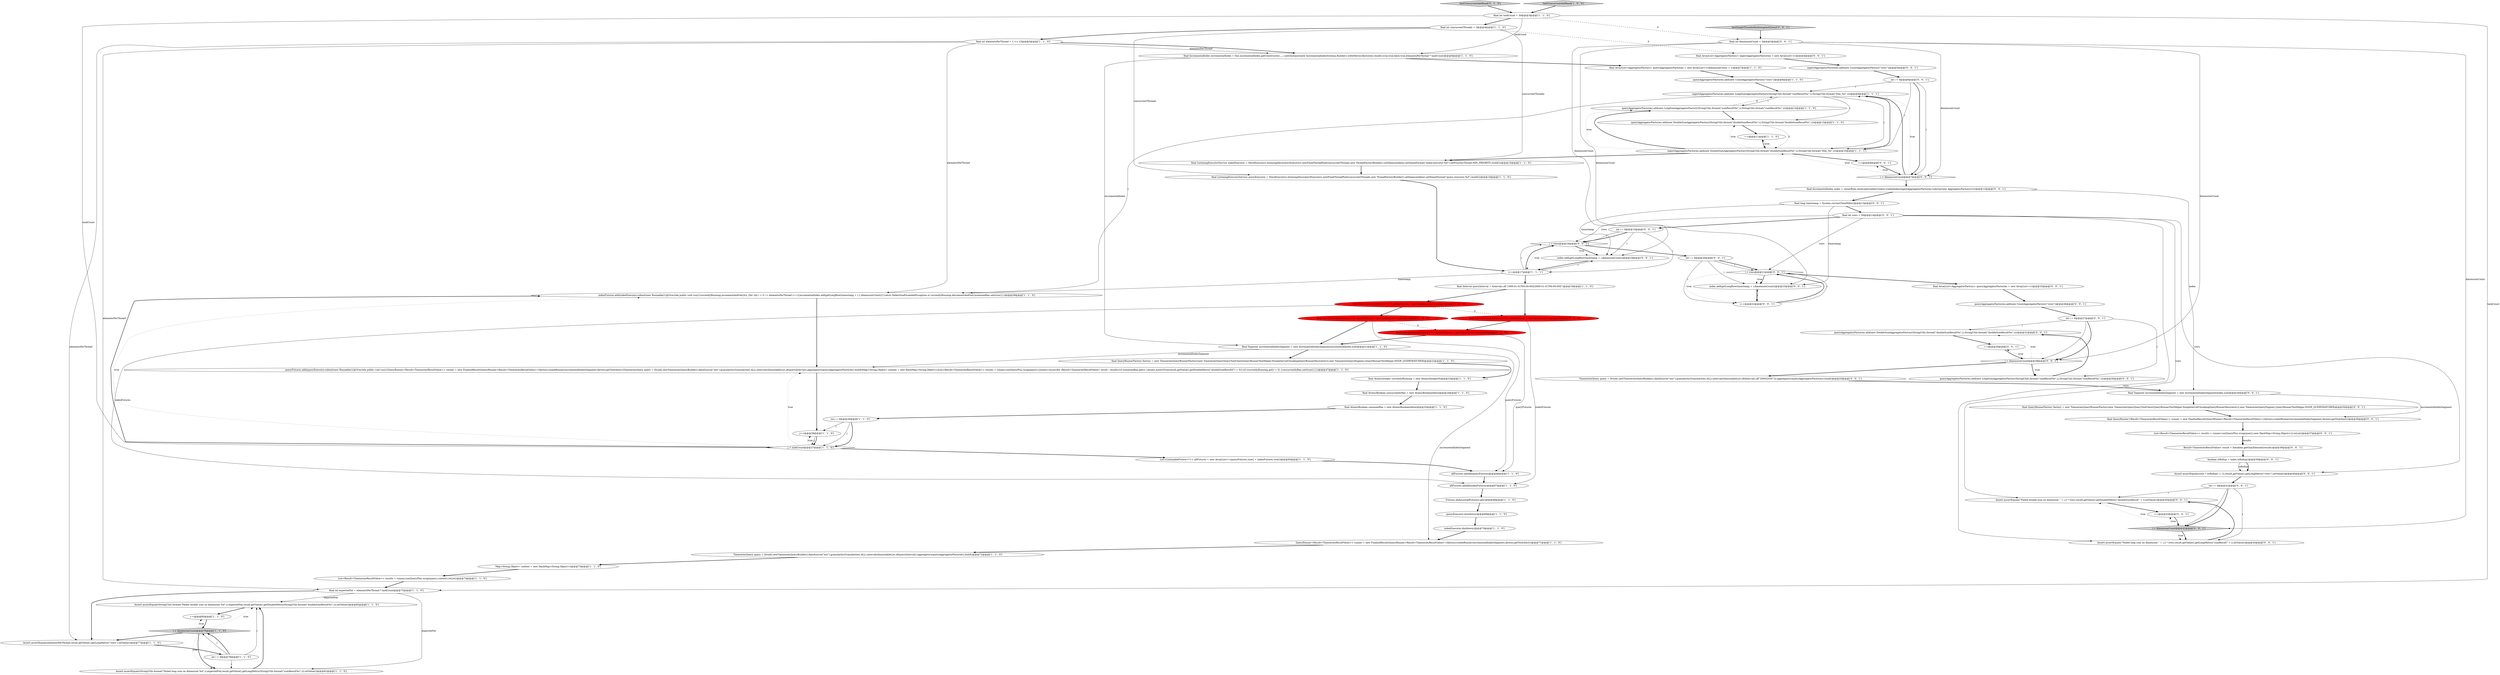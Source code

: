 digraph {
68 [style = filled, label = "List<Result<TimeseriesResultValue>> results = runner.run(QueryPlus.wrap(query),new HashMap<String,Object>()).toList()@@@37@@@['0', '0', '1']", fillcolor = white, shape = ellipse image = "AAA0AAABBB3BBB"];
18 [style = filled, label = "indexFutures.add(indexExecutor.submit(new Runnable(){@Override public void run(){currentlyRunning.incrementAndGet()try {for (int i = 0 i < elementsPerThread i++){incrementalIndex.add(getLongRow(timestamp + i,1,dimensionCount))}}catch (IndexSizeExceededException e) currentlyRunning.decrementAndGet()someoneRan.set(true)}}))@@@29@@@['1', '1', '0']", fillcolor = white, shape = ellipse image = "AAA0AAABBB1BBB"];
5 [style = filled, label = "final Segment incrementalIndexSegment = new IncrementalIndexSegment(incrementalIndex,null)@@@21@@@['1', '1', '0']", fillcolor = white, shape = ellipse image = "AAA0AAABBB1BBB"];
60 [style = filled, label = "Assert.assertEquals(\"Failed double sum on dimension \" + i,2 * rows,result.getValue().getDoubleMetric(\"doubleSumResult\" + i).intValue())@@@45@@@['0', '0', '1']", fillcolor = white, shape = ellipse image = "AAA0AAABBB3BBB"];
25 [style = filled, label = "i < dimensionCount@@@79@@@['1', '1', '0']", fillcolor = lightgray, shape = diamond image = "AAA0AAABBB1BBB"];
41 [style = filled, label = "queryExecutor.shutdown()@@@69@@@['1', '1', '0']", fillcolor = white, shape = ellipse image = "AAA0AAABBB1BBB"];
44 [style = filled, label = "Assert.assertEquals(StringUtils.format(\"Failed double sum on dimension %d\",i),expectedVal,result.getValue().getDoubleMetric(StringUtils.format(\"doubleSumResult%s\",i)).intValue())@@@82@@@['1', '1', '0']", fillcolor = white, shape = ellipse image = "AAA0AAABBB1BBB"];
23 [style = filled, label = "++i@@@80@@@['1', '1', '0']", fillcolor = white, shape = ellipse image = "AAA0AAABBB1BBB"];
2 [style = filled, label = "final List<ListenableFuture<?>> indexFutures = new LinkedList<>()@@@19@@@['1', '0', '0']", fillcolor = red, shape = ellipse image = "AAA1AAABBB1BBB"];
81 [style = filled, label = "i < rows@@@16@@@['0', '0', '1']", fillcolor = white, shape = diamond image = "AAA0AAABBB3BBB"];
0 [style = filled, label = "queryAggregatorFactories.add(new LongSumAggregatorFactory(StringUtils.format(\"sumResult%s\",i),StringUtils.format(\"sumResult%s\",i)))@@@12@@@['1', '1', '0']", fillcolor = white, shape = ellipse image = "AAA0AAABBB1BBB"];
66 [style = filled, label = "++i@@@8@@@['0', '0', '1']", fillcolor = white, shape = ellipse image = "AAA0AAABBB3BBB"];
58 [style = filled, label = "final QueryRunnerFactory factory = new TimeseriesQueryRunnerFactory(new TimeseriesQueryQueryToolChest(QueryRunnerTestHelper.NoopIntervalChunkingQueryRunnerDecorator()),new TimeseriesQueryEngine(),QueryRunnerTestHelper.NOOP_QUERYWATCHER)@@@35@@@['0', '0', '1']", fillcolor = white, shape = ellipse image = "AAA0AAABBB3BBB"];
74 [style = filled, label = "int i = 0@@@6@@@['0', '0', '1']", fillcolor = white, shape = ellipse image = "AAA0AAABBB3BBB"];
34 [style = filled, label = "final Interval queryInterval = Intervals.of(\"1900-01-01T00:00:00Z/2900-01-01T00:00:00Z\")@@@18@@@['1', '1', '0']", fillcolor = white, shape = ellipse image = "AAA0AAABBB1BBB"];
45 [style = filled, label = "testConcurrentAddRead['0', '1', '0']", fillcolor = lightgray, shape = diamond image = "AAA0AAABBB2BBB"];
64 [style = filled, label = "i < dimensionCount@@@7@@@['0', '0', '1']", fillcolor = white, shape = diamond image = "AAA0AAABBB3BBB"];
29 [style = filled, label = "List<Result<TimeseriesResultValue>> results = runner.run(QueryPlus.wrap(query),context).toList()@@@74@@@['1', '1', '0']", fillcolor = white, shape = ellipse image = "AAA0AAABBB1BBB"];
49 [style = filled, label = "TimeseriesQuery query = Druids.newTimeseriesQueryBuilder().dataSource(\"xxx\").granularity(Granularities.ALL).intervals(ImmutableList.of(Intervals.of(\"2000/2030\"))).aggregators(queryAggregatorFactories).build()@@@33@@@['0', '0', '1']", fillcolor = white, shape = ellipse image = "AAA0AAABBB3BBB"];
11 [style = filled, label = "j++@@@28@@@['1', '1', '0']", fillcolor = white, shape = ellipse image = "AAA0AAABBB1BBB"];
72 [style = filled, label = "queryAggregatorFactories.add(new DoubleSumAggregatorFactory(StringUtils.format(\"doubleSumResult%s\",i),StringUtils.format(\"doubleSumResult%s\",i)))@@@31@@@['0', '0', '1']", fillcolor = white, shape = ellipse image = "AAA0AAABBB3BBB"];
4 [style = filled, label = "queryAggregatorFactories.add(new DoubleSumAggregatorFactory(StringUtils.format(\"doubleSumResult%s\",i),StringUtils.format(\"doubleSumResult%s\",i)))@@@13@@@['1', '1', '0']", fillcolor = white, shape = ellipse image = "AAA0AAABBB1BBB"];
57 [style = filled, label = "Assert.assertEquals(rows * (isRollup? 1: 2),result.getValue().getLongMetric(\"rows\").intValue())@@@40@@@['0', '0', '1']", fillcolor = white, shape = ellipse image = "AAA0AAABBB3BBB"];
46 [style = filled, label = "final List<ListenableFuture<?>> queryFutures = new ArrayList<>()@@@20@@@['0', '1', '0']", fillcolor = red, shape = ellipse image = "AAA1AAABBB2BBB"];
48 [style = filled, label = "int i = 0@@@27@@@['0', '0', '1']", fillcolor = white, shape = ellipse image = "AAA0AAABBB3BBB"];
43 [style = filled, label = "final QueryRunnerFactory factory = new TimeseriesQueryRunnerFactory(new TimeseriesQueryQueryToolChest(QueryRunnerTestHelper.NoopIntervalChunkingQueryRunnerDecorator()),new TimeseriesQueryEngine(),QueryRunnerTestHelper.NOOP_QUERYWATCHER)@@@22@@@['1', '1', '0']", fillcolor = white, shape = ellipse image = "AAA0AAABBB1BBB"];
20 [style = filled, label = "final IncrementalIndex incrementalIndex = this.incrementalIndex.getConstructor(,,,,,).newInstance(new IncrementalIndexSchema.Builder().withMetrics(factories).build(),true,true,false,true,elementsPerThread * taskCount)@@@6@@@['1', '1', '0']", fillcolor = white, shape = ellipse image = "AAA0AAABBB1BBB"];
50 [style = filled, label = "i < dimensionCount@@@28@@@['0', '0', '1']", fillcolor = white, shape = diamond image = "AAA0AAABBB3BBB"];
70 [style = filled, label = "Assert.assertEquals(\"Failed long sum on dimension \" + i,2 * rows,result.getValue().getLongMetric(\"sumResult\" + i).intValue())@@@44@@@['0', '0', '1']", fillcolor = white, shape = ellipse image = "AAA0AAABBB3BBB"];
69 [style = filled, label = "final IncrementalIndex index = closerRule.closeLater(indexCreator.createIndex(ingestAggregatorFactories.toArray(new AggregatorFactory(((()))@@@12@@@['0', '0', '1']", fillcolor = white, shape = ellipse image = "AAA0AAABBB3BBB"];
82 [style = filled, label = "final int dimensionCount = 5@@@3@@@['0', '0', '1']", fillcolor = white, shape = ellipse image = "AAA0AAABBB3BBB"];
12 [style = filled, label = "final AtomicInteger currentlyRunning = new AtomicInteger(0)@@@23@@@['1', '1', '0']", fillcolor = white, shape = ellipse image = "AAA0AAABBB1BBB"];
1 [style = filled, label = "allFutures.addAll(indexFutures)@@@67@@@['1', '1', '0']", fillcolor = white, shape = ellipse image = "AAA0AAABBB1BBB"];
80 [style = filled, label = "i < dimensionCount@@@42@@@['0', '0', '1']", fillcolor = lightgray, shape = diamond image = "AAA0AAABBB3BBB"];
19 [style = filled, label = "int i = 0@@@78@@@['1', '1', '0']", fillcolor = white, shape = ellipse image = "AAA0AAABBB1BBB"];
63 [style = filled, label = "int i = 0@@@15@@@['0', '0', '1']", fillcolor = white, shape = ellipse image = "AAA0AAABBB3BBB"];
35 [style = filled, label = "final AtomicBoolean someoneRan = new AtomicBoolean(false)@@@25@@@['1', '1', '0']", fillcolor = white, shape = ellipse image = "AAA0AAABBB1BBB"];
62 [style = filled, label = "boolean isRollup = index.isRollup()@@@39@@@['0', '0', '1']", fillcolor = white, shape = ellipse image = "AAA0AAABBB3BBB"];
71 [style = filled, label = "testSingleThreadedIndexingAndQuery['0', '0', '1']", fillcolor = lightgray, shape = diamond image = "AAA0AAABBB3BBB"];
16 [style = filled, label = "indexExecutor.shutdown()@@@70@@@['1', '1', '0']", fillcolor = white, shape = ellipse image = "AAA0AAABBB1BBB"];
84 [style = filled, label = "final ArrayList<AggregatorFactory> ingestAggregatorFactories = new ArrayList<>()@@@4@@@['0', '0', '1']", fillcolor = white, shape = ellipse image = "AAA0AAABBB3BBB"];
56 [style = filled, label = "i < rows@@@21@@@['0', '0', '1']", fillcolor = white, shape = diamond image = "AAA0AAABBB3BBB"];
7 [style = filled, label = "++i@@@11@@@['1', '1', '0']", fillcolor = white, shape = ellipse image = "AAA0AAABBB1BBB"];
26 [style = filled, label = "Futures.allAsList(allFutures).get()@@@68@@@['1', '1', '0']", fillcolor = white, shape = ellipse image = "AAA0AAABBB1BBB"];
9 [style = filled, label = "final ListeningExecutorService queryExecutor = MoreExecutors.listeningDecorator(Executors.newFixedThreadPool(concurrentThreads,new ThreadFactoryBuilder().setDaemon(false).setNameFormat(\"query-executor-%d\").build()))@@@16@@@['1', '1', '0']", fillcolor = white, shape = ellipse image = "AAA0AAABBB1BBB"];
52 [style = filled, label = "index.add(getLongRow(timestamp + i,dimensionCount))@@@18@@@['0', '0', '1']", fillcolor = white, shape = ellipse image = "AAA0AAABBB3BBB"];
40 [style = filled, label = "allFutures.addAll(queryFutures)@@@66@@@['1', '1', '0']", fillcolor = white, shape = ellipse image = "AAA0AAABBB1BBB"];
15 [style = filled, label = "final List<ListenableFuture<?>> queryFutures = new LinkedList<>()@@@20@@@['1', '0', '0']", fillcolor = red, shape = ellipse image = "AAA1AAABBB1BBB"];
22 [style = filled, label = "j < taskCount@@@27@@@['1', '1', '0']", fillcolor = white, shape = diamond image = "AAA0AAABBB1BBB"];
24 [style = filled, label = "final ArrayList<AggregatorFactory> queryAggregatorFactories = new ArrayList<>(dimensionCount + 1)@@@7@@@['1', '1', '0']", fillcolor = white, shape = ellipse image = "AAA0AAABBB1BBB"];
39 [style = filled, label = "ingestAggregatorFactories.add(new DoubleSumAggregatorFactory(StringUtils.format(\"doubleSumResult%s\",i),StringUtils.format(\"Dim_%s\",i)))@@@10@@@['1', '1', '1']", fillcolor = white, shape = ellipse image = "AAA0AAABBB1BBB"];
42 [style = filled, label = "testConcurrentAddRead['1', '0', '0']", fillcolor = lightgray, shape = diamond image = "AAA0AAABBB1BBB"];
3 [style = filled, label = "Assert.assertEquals(elementsPerThread,result.getValue().getLongMetric(\"rows\").intValue())@@@77@@@['1', '1', '0']", fillcolor = white, shape = ellipse image = "AAA0AAABBB1BBB"];
8 [style = filled, label = "QueryRunner<Result<TimeseriesResultValue>> runner = new FinalizeResultsQueryRunner<Result<TimeseriesResultValue>>(factory.createRunner(incrementalIndexSegment),factory.getToolchest())@@@71@@@['1', '1', '0']", fillcolor = white, shape = ellipse image = "AAA0AAABBB1BBB"];
30 [style = filled, label = "final ListeningExecutorService indexExecutor = MoreExecutors.listeningDecorator(Executors.newFixedThreadPool(concurrentThreads,new ThreadFactoryBuilder().setDaemon(false).setNameFormat(\"index-executor-%d\").setPriority(Thread.MIN_PRIORITY).build()))@@@15@@@['1', '1', '0']", fillcolor = white, shape = ellipse image = "AAA0AAABBB1BBB"];
51 [style = filled, label = "int i = 0@@@41@@@['0', '0', '1']", fillcolor = white, shape = ellipse image = "AAA0AAABBB3BBB"];
55 [style = filled, label = "final Segment incrementalIndexSegment = new IncrementalIndexSegment(index,null)@@@34@@@['0', '0', '1']", fillcolor = white, shape = ellipse image = "AAA0AAABBB3BBB"];
54 [style = filled, label = "queryAggregatorFactories.add(new LongSumAggregatorFactory(StringUtils.format(\"sumResult%s\",i),StringUtils.format(\"sumResult%s\",i)))@@@30@@@['0', '0', '1']", fillcolor = white, shape = ellipse image = "AAA0AAABBB3BBB"];
47 [style = filled, label = "final List<ListenableFuture<?>> indexFutures = new ArrayList<>()@@@19@@@['0', '1', '0']", fillcolor = red, shape = ellipse image = "AAA1AAABBB2BBB"];
32 [style = filled, label = "final int elementsPerThread = 1 << 15@@@5@@@['1', '1', '0']", fillcolor = white, shape = ellipse image = "AAA0AAABBB1BBB"];
73 [style = filled, label = "Result<TimeseriesResultValue> result = Iterables.getOnlyElement(results)@@@38@@@['0', '0', '1']", fillcolor = white, shape = ellipse image = "AAA0AAABBB3BBB"];
10 [style = filled, label = "queryAggregatorFactories.add(new CountAggregatorFactory(\"rows\"))@@@8@@@['1', '1', '0']", fillcolor = white, shape = ellipse image = "AAA0AAABBB1BBB"];
83 [style = filled, label = "queryAggregatorFactories.add(new CountAggregatorFactory(\"rows\"))@@@26@@@['0', '0', '1']", fillcolor = white, shape = ellipse image = "AAA0AAABBB3BBB"];
36 [style = filled, label = "final int taskCount = 30@@@3@@@['1', '1', '0']", fillcolor = white, shape = ellipse image = "AAA0AAABBB1BBB"];
14 [style = filled, label = "ingestAggregatorFactories.add(new LongSumAggregatorFactory(StringUtils.format(\"sumResult%s\",i),StringUtils.format(\"Dim_%s\",i)))@@@9@@@['1', '1', '1']", fillcolor = white, shape = ellipse image = "AAA0AAABBB1BBB"];
76 [style = filled, label = "++i@@@29@@@['0', '0', '1']", fillcolor = white, shape = ellipse image = "AAA0AAABBB3BBB"];
75 [style = filled, label = "ingestAggregatorFactories.add(new CountAggregatorFactory(\"rows\"))@@@5@@@['0', '0', '1']", fillcolor = white, shape = ellipse image = "AAA0AAABBB3BBB"];
21 [style = filled, label = "Assert.assertEquals(StringUtils.format(\"Failed long sum on dimension %d\",i),expectedVal,result.getValue().getLongMetric(StringUtils.format(\"sumResult%s\",i)).intValue())@@@81@@@['1', '1', '0']", fillcolor = white, shape = ellipse image = "AAA0AAABBB1BBB"];
67 [style = filled, label = "index.add(getLongRow(timestamp + i,dimensionCount))@@@23@@@['0', '0', '1']", fillcolor = white, shape = ellipse image = "AAA0AAABBB3BBB"];
37 [style = filled, label = "i++@@@17@@@['1', '1', '1']", fillcolor = white, shape = ellipse image = "AAA0AAABBB1BBB"];
13 [style = filled, label = "final int concurrentThreads = 3@@@4@@@['1', '1', '0']", fillcolor = white, shape = ellipse image = "AAA0AAABBB1BBB"];
6 [style = filled, label = "int j = 0@@@26@@@['1', '1', '0']", fillcolor = white, shape = ellipse image = "AAA0AAABBB1BBB"];
17 [style = filled, label = "Map<String,Object> context = new HashMap<String,Object>()@@@73@@@['1', '1', '0']", fillcolor = white, shape = ellipse image = "AAA0AAABBB1BBB"];
77 [style = filled, label = "final QueryRunner<Result<TimeseriesResultValue>> runner = new FinalizeResultsQueryRunner<Result<TimeseriesResultValue>>(factory.createRunner(incrementalIndexSegment),factory.getToolchest())@@@36@@@['0', '0', '1']", fillcolor = white, shape = ellipse image = "AAA0AAABBB3BBB"];
53 [style = filled, label = "final ArrayList<AggregatorFactory> queryAggregatorFactories = new ArrayList<>()@@@25@@@['0', '0', '1']", fillcolor = white, shape = ellipse image = "AAA0AAABBB3BBB"];
59 [style = filled, label = "final long timestamp = System.currentTimeMillis()@@@13@@@['0', '0', '1']", fillcolor = white, shape = ellipse image = "AAA0AAABBB3BBB"];
79 [style = filled, label = "int i = 0@@@20@@@['0', '0', '1']", fillcolor = white, shape = ellipse image = "AAA0AAABBB3BBB"];
28 [style = filled, label = "final AtomicBoolean concurrentlyRan = new AtomicBoolean(false)@@@24@@@['1', '1', '0']", fillcolor = white, shape = ellipse image = "AAA0AAABBB1BBB"];
38 [style = filled, label = "queryFutures.add(queryExecutor.submit(new Runnable(){@Override public void run(){QueryRunner<Result<TimeseriesResultValue>> runner = new FinalizeResultsQueryRunner<Result<TimeseriesResultValue>>(factory.createRunner(incrementalIndexSegment),factory.getToolchest())TimeseriesQuery query = Druids.newTimeseriesQueryBuilder().dataSource(\"xxx\").granularity(Granularities.ALL).intervals(ImmutableList.of(queryInterval)).aggregators(queryAggregatorFactories).build()Map<String,Object> context = new HashMap<String,Object>()List<Result<TimeseriesResultValue>> results = runner.run(QueryPlus.wrap(query),context).toList()for (Result<TimeseriesResultValue> result : results){if (someoneRan.get()) {Assert.assertTrue(result.getValue().getDoubleMetric(\"doubleSumResult0\") > 0)}}if (currentlyRunning.get() > 0) {concurrentlyRan.set(true)}}}))@@@47@@@['1', '1', '0']", fillcolor = white, shape = ellipse image = "AAA0AAABBB1BBB"];
61 [style = filled, label = "i++@@@22@@@['0', '0', '1']", fillcolor = white, shape = ellipse image = "AAA0AAABBB3BBB"];
65 [style = filled, label = "++i@@@43@@@['0', '0', '1']", fillcolor = white, shape = ellipse image = "AAA0AAABBB3BBB"];
78 [style = filled, label = "final int rows = 50@@@14@@@['0', '0', '1']", fillcolor = white, shape = ellipse image = "AAA0AAABBB3BBB"];
27 [style = filled, label = "final int expectedVal = elementsPerThread * taskCount@@@75@@@['1', '1', '0']", fillcolor = white, shape = ellipse image = "AAA0AAABBB1BBB"];
31 [style = filled, label = "TimeseriesQuery query = Druids.newTimeseriesQueryBuilder().dataSource(\"xxx\").granularity(Granularities.ALL).intervals(ImmutableList.of(queryInterval)).aggregators(queryAggregatorFactories).build()@@@72@@@['1', '1', '0']", fillcolor = white, shape = ellipse image = "AAA0AAABBB1BBB"];
33 [style = filled, label = "List<ListenableFuture<?>> allFutures = new ArrayList<>(queryFutures.size() + indexFutures.size())@@@65@@@['1', '1', '0']", fillcolor = white, shape = ellipse image = "AAA0AAABBB1BBB"];
48->54 [style = solid, label="i"];
62->57 [style = solid, label="isRollup"];
56->67 [style = dotted, label="true"];
32->20 [style = solid, label="elementsPerThread"];
81->52 [style = bold, label=""];
61->56 [style = bold, label=""];
6->22 [style = bold, label=""];
46->5 [style = bold, label=""];
59->52 [style = solid, label="timestamp"];
61->67 [style = solid, label="i"];
32->3 [style = solid, label="elementsPerThread"];
73->62 [style = bold, label=""];
65->80 [style = bold, label=""];
51->80 [style = solid, label="i"];
56->67 [style = bold, label=""];
37->81 [style = solid, label="i"];
27->21 [style = solid, label="expectedVal"];
2->47 [style = dashed, label="0"];
4->39 [style = dashed, label="0"];
48->72 [style = solid, label="i"];
48->50 [style = solid, label="i"];
68->73 [style = bold, label=""];
9->37 [style = bold, label=""];
59->78 [style = bold, label=""];
6->11 [style = solid, label="j"];
49->55 [style = bold, label=""];
13->30 [style = solid, label="concurrentThreads"];
44->23 [style = bold, label=""];
63->81 [style = bold, label=""];
20->5 [style = solid, label="incrementalIndex"];
63->52 [style = solid, label="i"];
13->9 [style = solid, label="concurrentThreads"];
34->2 [style = bold, label=""];
3->19 [style = bold, label=""];
22->38 [style = dotted, label="true"];
56->61 [style = dotted, label="true"];
66->64 [style = bold, label=""];
6->22 [style = solid, label="j"];
81->79 [style = bold, label=""];
2->15 [style = bold, label=""];
82->52 [style = solid, label="dimensionCount"];
63->81 [style = solid, label="i"];
60->65 [style = bold, label=""];
37->18 [style = solid, label="timestamp"];
14->4 [style = solid, label="i"];
50->54 [style = bold, label=""];
56->53 [style = bold, label=""];
32->20 [style = bold, label=""];
81->52 [style = dotted, label="true"];
25->21 [style = bold, label=""];
82->80 [style = solid, label="dimensionCount"];
25->21 [style = dotted, label="true"];
25->44 [style = dotted, label="true"];
24->10 [style = bold, label=""];
18->38 [style = bold, label=""];
5->38 [style = solid, label="incrementalIndexSegment"];
78->60 [style = solid, label="rows"];
79->67 [style = solid, label="i"];
23->25 [style = bold, label=""];
79->56 [style = bold, label=""];
22->33 [style = bold, label=""];
21->44 [style = bold, label=""];
63->37 [style = solid, label="i"];
13->32 [style = bold, label=""];
12->28 [style = bold, label=""];
80->70 [style = bold, label=""];
10->14 [style = bold, label=""];
57->51 [style = bold, label=""];
38->11 [style = bold, label=""];
52->37 [style = bold, label=""];
34->47 [style = bold, label=""];
25->3 [style = bold, label=""];
51->60 [style = solid, label="i"];
48->50 [style = bold, label=""];
81->37 [style = dotted, label="true"];
75->74 [style = bold, label=""];
59->67 [style = solid, label="timestamp"];
69->59 [style = bold, label=""];
82->67 [style = solid, label="dimensionCount"];
83->48 [style = bold, label=""];
50->49 [style = bold, label=""];
36->27 [style = solid, label="taskCount"];
67->61 [style = bold, label=""];
19->25 [style = bold, label=""];
29->27 [style = bold, label=""];
19->25 [style = solid, label="i"];
28->35 [style = bold, label=""];
22->18 [style = bold, label=""];
46->40 [style = solid, label="queryFutures"];
82->50 [style = solid, label="dimensionCount"];
43->12 [style = bold, label=""];
74->14 [style = solid, label="i"];
39->66 [style = bold, label=""];
13->84 [style = dashed, label="0"];
68->73 [style = solid, label="results"];
25->23 [style = dotted, label="true"];
64->14 [style = bold, label=""];
50->76 [style = dotted, label="true"];
76->50 [style = bold, label=""];
14->39 [style = bold, label=""];
39->0 [style = dotted, label="true"];
5->8 [style = solid, label="incrementalIndexSegment"];
36->82 [style = dashed, label="0"];
78->57 [style = solid, label="rows"];
2->1 [style = solid, label="indexFutures"];
69->55 [style = solid, label="index"];
22->18 [style = dotted, label="true"];
16->8 [style = bold, label=""];
8->31 [style = bold, label=""];
50->54 [style = dotted, label="true"];
45->36 [style = bold, label=""];
74->39 [style = solid, label="i"];
11->22 [style = solid, label="j"];
80->65 [style = dotted, label="true"];
30->9 [style = bold, label=""];
37->52 [style = solid, label="i"];
77->68 [style = bold, label=""];
4->7 [style = bold, label=""];
26->41 [style = bold, label=""];
36->13 [style = bold, label=""];
64->66 [style = dotted, label="true"];
7->39 [style = bold, label=""];
11->22 [style = bold, label=""];
32->27 [style = solid, label="elementsPerThread"];
79->56 [style = solid, label="i"];
41->16 [style = bold, label=""];
78->56 [style = solid, label="rows"];
32->18 [style = solid, label="elementsPerThread"];
31->17 [style = bold, label=""];
78->63 [style = bold, label=""];
53->83 [style = bold, label=""];
78->81 [style = solid, label="rows"];
51->70 [style = solid, label="i"];
37->81 [style = bold, label=""];
15->40 [style = solid, label="queryFutures"];
58->77 [style = bold, label=""];
35->6 [style = bold, label=""];
64->69 [style = bold, label=""];
27->3 [style = bold, label=""];
61->56 [style = solid, label="i"];
74->64 [style = bold, label=""];
84->75 [style = bold, label=""];
80->70 [style = dotted, label="true"];
47->46 [style = bold, label=""];
14->18 [style = solid, label="i"];
22->11 [style = dotted, label="true"];
42->36 [style = bold, label=""];
62->57 [style = bold, label=""];
1->26 [style = bold, label=""];
14->39 [style = solid, label="i"];
15->5 [style = bold, label=""];
72->76 [style = bold, label=""];
27->44 [style = solid, label="expectedVal"];
5->43 [style = bold, label=""];
39->30 [style = bold, label=""];
36->20 [style = solid, label="taskCount"];
79->61 [style = solid, label="i"];
0->14 [style = dashed, label="0"];
40->1 [style = bold, label=""];
36->22 [style = solid, label="taskCount"];
64->39 [style = dotted, label="true"];
39->4 [style = dotted, label="true"];
39->0 [style = bold, label=""];
33->40 [style = bold, label=""];
19->21 [style = solid, label="i"];
55->77 [style = solid, label="incrementalIndexSegment"];
71->82 [style = bold, label=""];
82->84 [style = bold, label=""];
15->46 [style = dashed, label="0"];
0->4 [style = bold, label=""];
78->70 [style = solid, label="rows"];
70->60 [style = bold, label=""];
37->34 [style = bold, label=""];
74->64 [style = solid, label="i"];
82->64 [style = solid, label="dimensionCount"];
14->0 [style = solid, label="i"];
54->72 [style = bold, label=""];
19->44 [style = solid, label="i"];
47->1 [style = solid, label="indexFutures"];
20->24 [style = bold, label=""];
17->29 [style = bold, label=""];
64->14 [style = dotted, label="true"];
51->80 [style = bold, label=""];
55->58 [style = bold, label=""];
50->72 [style = dotted, label="true"];
39->7 [style = dotted, label="true"];
80->60 [style = dotted, label="true"];
}
